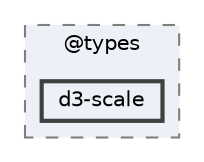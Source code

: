 digraph "C:/Users/arisc/OneDrive/Documents/GitHub/FINAL/EcoEats-Project/node_modules/@types/d3-scale"
{
 // LATEX_PDF_SIZE
  bgcolor="transparent";
  edge [fontname=Helvetica,fontsize=10,labelfontname=Helvetica,labelfontsize=10];
  node [fontname=Helvetica,fontsize=10,shape=box,height=0.2,width=0.4];
  compound=true
  subgraph clusterdir_fcfbd2bcc1e777bae19fd8075af818f1 {
    graph [ bgcolor="#edf0f7", pencolor="grey50", label="@types", fontname=Helvetica,fontsize=10 style="filled,dashed", URL="dir_fcfbd2bcc1e777bae19fd8075af818f1.html",tooltip=""]
  dir_bce67459da9a37f418453a2b0648e4f3 [label="d3-scale", fillcolor="#edf0f7", color="grey25", style="filled,bold", URL="dir_bce67459da9a37f418453a2b0648e4f3.html",tooltip=""];
  }
}

